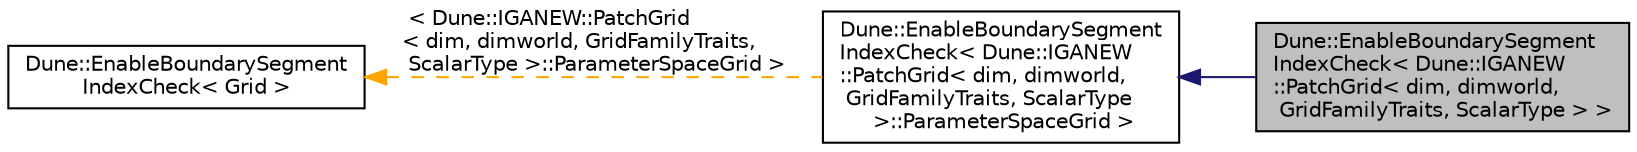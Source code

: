 digraph "Dune::EnableBoundarySegmentIndexCheck&lt; Dune::IGANEW::PatchGrid&lt; dim, dimworld, GridFamilyTraits, ScalarType &gt; &gt;"
{
 // LATEX_PDF_SIZE
  edge [fontname="Helvetica",fontsize="10",labelfontname="Helvetica",labelfontsize="10"];
  node [fontname="Helvetica",fontsize="10",shape=record];
  rankdir="LR";
  Node1 [label="Dune::EnableBoundarySegment\lIndexCheck\< Dune::IGANEW\l::PatchGrid\< dim, dimworld,\l GridFamilyTraits, ScalarType \> \>",height=0.2,width=0.4,color="black", fillcolor="grey75", style="filled", fontcolor="black",tooltip=" "];
  Node2 -> Node1 [dir="back",color="midnightblue",fontsize="10",style="solid",fontname="Helvetica"];
  Node2 [label="Dune::EnableBoundarySegment\lIndexCheck\< Dune::IGANEW\l::PatchGrid\< dim, dimworld,\l GridFamilyTraits, ScalarType\l \>::ParameterSpaceGrid \>",height=0.2,width=0.4,color="black", fillcolor="white", style="filled",URL="$d9/d25/a01157.html",tooltip=" "];
  Node3 -> Node2 [dir="back",color="orange",fontsize="10",style="dashed",label=" \< Dune::IGANEW::PatchGrid\l\< dim, dimworld, GridFamilyTraits,\l ScalarType \>::ParameterSpaceGrid \>" ,fontname="Helvetica"];
  Node3 [label="Dune::EnableBoundarySegment\lIndexCheck\< Grid \>",height=0.2,width=0.4,color="black", fillcolor="white", style="filled",URL="$d9/d25/a01157.html",tooltip=" "];
}
